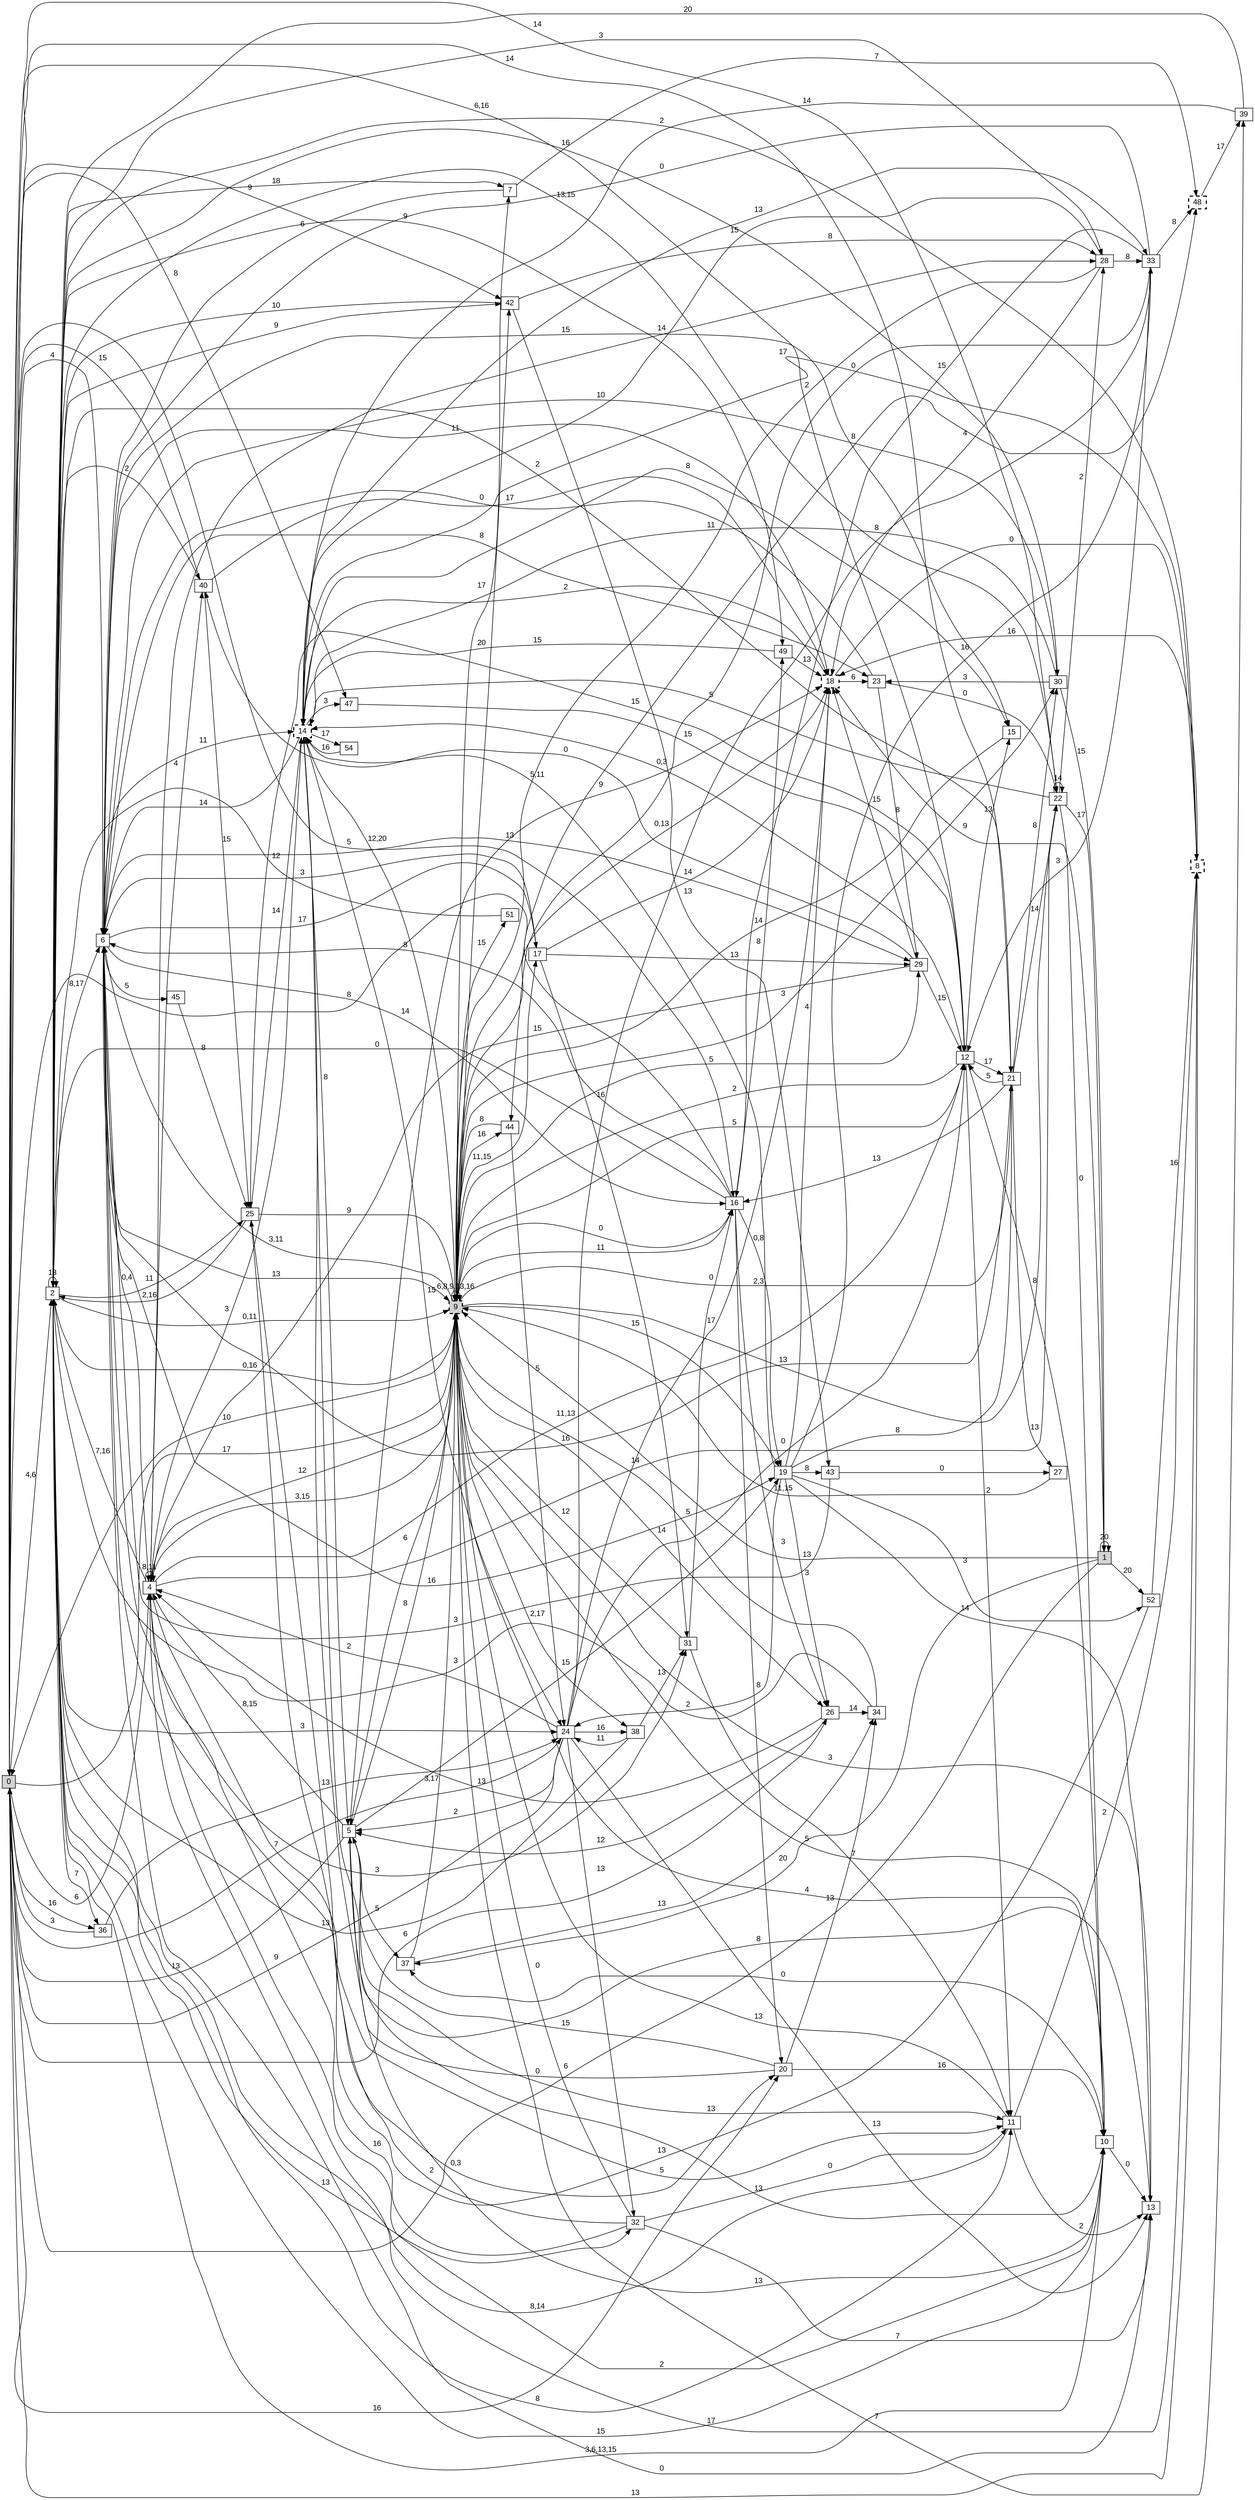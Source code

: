 digraph "NDFA" {
  rankdir=LR
  node [shape=box width=0.1 height=0.1 fontname=Arial]
  edge [fontname=Arial]
/* Estados */
 s0 [label="0" style="filled"] /* I:1 F:0 D:0 */
 s1 [label="1" style="filled"] /* I:1 F:0 D:0 */
 s2 [label="2" ] /* I:0 F:0 D:0 */
 s4 [label="4" ] /* I:0 F:0 D:0 */
 s5 [label="5" ] /* I:0 F:0 D:0 */
 s6 [label="6" ] /* I:0 F:0 D:0 */
 s7 [label="7" ] /* I:0 F:0 D:0 */
 s8 [label="8" style="bold,dashed"] /* I:0 F:1 D:0 */
 s9 [label="9" style="filled,bold,dashed"] /* I:1 F:1 D:0 */
 s10 [label="10" ] /* I:0 F:0 D:0 */
 s11 [label="11" ] /* I:0 F:0 D:0 */
 s12 [label="12" ] /* I:0 F:0 D:0 */
 s13 [label="13" ] /* I:0 F:0 D:0 */
 s14 [label="14" style="bold,dashed"] /* I:0 F:1 D:0 */
 s15 [label="15" ] /* I:0 F:0 D:0 */
 s16 [label="16" ] /* I:0 F:0 D:0 */
 s17 [label="17" ] /* I:0 F:0 D:0 */
 s18 [label="18" style="bold,dashed"] /* I:0 F:1 D:0 */
 s19 [label="19" ] /* I:0 F:0 D:0 */
 s20 [label="20" ] /* I:0 F:0 D:0 */
 s21 [label="21" ] /* I:0 F:0 D:0 */
 s22 [label="22" ] /* I:0 F:0 D:0 */
 s23 [label="23" ] /* I:0 F:0 D:0 */
 s24 [label="24" ] /* I:0 F:0 D:0 */
 s25 [label="25" ] /* I:0 F:0 D:0 */
 s26 [label="26" ] /* I:0 F:0 D:0 */
 s27 [label="27" ] /* I:0 F:0 D:0 */
 s28 [label="28" ] /* I:0 F:0 D:0 */
 s29 [label="29" ] /* I:0 F:0 D:0 */
 s30 [label="30" ] /* I:0 F:0 D:0 */
 s31 [label="31" ] /* I:0 F:0 D:0 */
 s32 [label="32" ] /* I:0 F:0 D:0 */
 s33 [label="33" ] /* I:0 F:0 D:0 */
 s34 [label="34" ] /* I:0 F:0 D:0 */
 s36 [label="36" ] /* I:0 F:0 D:0 */
 s37 [label="37" ] /* I:0 F:0 D:0 */
 s38 [label="38" ] /* I:0 F:0 D:0 */
 s39 [label="39" ] /* I:0 F:0 D:0 */
 s40 [label="40" ] /* I:0 F:0 D:0 */
 s42 [label="42" ] /* I:0 F:0 D:0 */
 s43 [label="43" ] /* I:0 F:0 D:0 */
 s44 [label="44" ] /* I:0 F:0 D:0 */
 s45 [label="45" ] /* I:0 F:0 D:0 */
 s47 [label="47" ] /* I:0 F:0 D:0 */
 s48 [label="48" style="bold,dashed"] /* I:0 F:1 D:0 */
 s49 [label="49" ] /* I:0 F:0 D:0 */
 s51 [label="51" ] /* I:0 F:0 D:0 */
 s52 [label="52" ] /* I:0 F:0 D:0 */
 s54 [label="54" ] /* I:0 F:0 D:0 */
/* Transiciones */
  s0 -> s2 [label="4,6"]
  s0 -> s4 [label="6"]
  s0 -> s6 [label="4"]
  s0 -> s8 [label="13"]
  s0 -> s9 [label="17"]
  s0 -> s12 [label="6,16"]
  s0 -> s16 [label="5"]
  s0 -> s20 [label="16"]
  s0 -> s21 [label="14"]
  s0 -> s22 [label="14"]
  s0 -> s24 [label="7"]
  s0 -> s26 [label="6"]
  s0 -> s36 [label="16"]
  s0 -> s42 [label="9"]
  s0 -> s47 [label="8"]
  s1 -> s0 [label="6"]
  s1 -> s1 [label="20"]
  s1 -> s9 [label="13"]
  s1 -> s18 [label="9"]
  s1 -> s37 [label="20"]
  s1 -> s52 [label="20"]
  s2 -> s2 [label="13"]
  s2 -> s6 [label="8,17"]
  s2 -> s7 [label="18"]
  s2 -> s9 [label="0,11"]
  s2 -> s10 [label="15"]
  s2 -> s11 [label="8"]
  s2 -> s21 [label="2"]
  s2 -> s24 [label="3"]
  s2 -> s25 [label="11"]
  s2 -> s28 [label="3"]
  s2 -> s30 [label="16"]
  s2 -> s32 [label="13"]
  s2 -> s36 [label="7"]
  s2 -> s40 [label="2"]
  s2 -> s42 [label="9"]
  s2 -> s49 [label="9"]
  s4 -> s2 [label="7,16"]
  s4 -> s4 [label="8,11"]
  s4 -> s9 [label="3,15"]
  s4 -> s10 [label="2"]
  s4 -> s12 [label="11,13"]
  s4 -> s20 [label="0,3"]
  s4 -> s22 [label="14"]
  s4 -> s28 [label="14"]
  s4 -> s40 [label="4"]
  s5 -> s0 [label="13"]
  s5 -> s4 [label="8,15"]
  s5 -> s9 [label="8"]
  s5 -> s10 [label="13"]
  s5 -> s11 [label="13"]
  s5 -> s18 [label="9"]
  s5 -> s19 [label="15"]
  s5 -> s37 [label="5"]
  s6 -> s4 [label="0,4"]
  s6 -> s9 [label="13"]
  s6 -> s13 [label="0"]
  s6 -> s14 [label="11"]
  s6 -> s15 [label="15"]
  s6 -> s16 [label="14"]
  s6 -> s17 [label="17"]
  s6 -> s18 [label="11"]
  s6 -> s19 [label="16"]
  s6 -> s23 [label="8"]
  s6 -> s29 [label="13"]
  s6 -> s31 [label="3"]
  s6 -> s45 [label="5"]
  s7 -> s6 [label="6"]
  s7 -> s48 [label="7"]
  s8 -> s2 [label="2"]
  s8 -> s4 [label="17"]
  s8 -> s14 [label="17"]
  s8 -> s18 [label="16"]
  s9 -> s0 [label="10"]
  s9 -> s2 [label="0,16"]
  s9 -> s4 [label="12"]
  s9 -> s5 [label="6"]
  s9 -> s6 [label="3,11"]
  s9 -> s7 [label="17"]
  s9 -> s9 [label="6,8,9,13,16"]
  s9 -> s10 [label="4"]
  s9 -> s12 [label="5"]
  s9 -> s14 [label="12,20"]
  s9 -> s16 [label="0"]
  s9 -> s17 [label="11,15"]
  s9 -> s18 [label="0,13"]
  s9 -> s19 [label="15"]
  s9 -> s21 [label="2,3"]
  s9 -> s22 [label="13"]
  s9 -> s26 [label="14"]
  s9 -> s29 [label="5"]
  s9 -> s30 [label="3"]
  s9 -> s38 [label="2,17"]
  s9 -> s39 [label="7"]
  s9 -> s42 [label="20"]
  s9 -> s44 [label="16"]
  s9 -> s48 [label="8"]
  s9 -> s51 [label="15"]
  s10 -> s2 [label="3,6,13,15"]
  s10 -> s5 [label="13"]
  s10 -> s9 [label="5"]
  s10 -> s13 [label="0"]
  s10 -> s37 [label="0"]
  s11 -> s2 [label="8,14"]
  s11 -> s8 [label="2"]
  s11 -> s9 [label="13"]
  s11 -> s13 [label="2"]
  s12 -> s9 [label="2"]
  s12 -> s10 [label="8"]
  s12 -> s11 [label="2"]
  s12 -> s14 [label="0,3"]
  s12 -> s15 [label="13"]
  s12 -> s21 [label="17"]
  s12 -> s25 [label="15"]
  s13 -> s9 [label="3"]
  s13 -> s14 [label="8"]
  s14 -> s4 [label="3"]
  s14 -> s5 [label="8"]
  s14 -> s6 [label="14"]
  s14 -> s15 [label="8"]
  s14 -> s24 [label="15"]
  s14 -> s33 [label="13"]
  s14 -> s47 [label="3"]
  s14 -> s54 [label="17"]
  s15 -> s9 [label="14"]
  s16 -> s0 [label="8"]
  s16 -> s2 [label="0"]
  s16 -> s6 [label="8"]
  s16 -> s9 [label="11"]
  s16 -> s19 [label="0,8"]
  s16 -> s20 [label="8"]
  s16 -> s26 [label="3"]
  s16 -> s49 [label="8"]
  s17 -> s6 [label="3"]
  s17 -> s18 [label="14"]
  s17 -> s29 [label="13"]
  s17 -> s31 [label="16"]
  s18 -> s8 [label="0"]
  s18 -> s14 [label="2"]
  s18 -> s23 [label="6"]
  s19 -> s13 [label="14"]
  s19 -> s14 [label="5,11"]
  s19 -> s18 [label="4"]
  s19 -> s21 [label="8"]
  s19 -> s24 [label="2"]
  s19 -> s26 [label="3"]
  s19 -> s33 [label="16"]
  s19 -> s43 [label="8"]
  s19 -> s52 [label="3"]
  s20 -> s5 [label="15"]
  s20 -> s10 [label="16"]
  s20 -> s14 [label="0"]
  s20 -> s34 [label="13"]
  s21 -> s6 [label="16"]
  s21 -> s12 [label="5"]
  s21 -> s16 [label="13"]
  s21 -> s22 [label="14"]
  s21 -> s27 [label="13"]
  s21 -> s30 [label="8"]
  s22 -> s1 [label="17"]
  s22 -> s2 [label="13,15"]
  s22 -> s10 [label="0"]
  s22 -> s14 [label="5"]
  s22 -> s22 [label="14"]
  s22 -> s28 [label="2"]
  s23 -> s6 [label="0"]
  s23 -> s22 [label="0"]
  s23 -> s29 [label="8"]
  s24 -> s0 [label="9"]
  s24 -> s4 [label="2"]
  s24 -> s5 [label="2"]
  s24 -> s12 [label="0"]
  s24 -> s13 [label="13"]
  s24 -> s18 [label="17"]
  s24 -> s32 [label="13"]
  s24 -> s33 [label="8"]
  s24 -> s38 [label="16"]
  s25 -> s2 [label="2,16"]
  s25 -> s9 [label="9"]
  s25 -> s11 [label="5"]
  s25 -> s14 [label="14"]
  s26 -> s4 [label="13"]
  s26 -> s5 [label="12"]
  s26 -> s34 [label="14"]
  s27 -> s9 [label="11,15"]
  s28 -> s9 [label="2"]
  s28 -> s14 [label="15"]
  s28 -> s18 [label="4"]
  s28 -> s33 [label="8"]
  s29 -> s4 [label="15"]
  s29 -> s12 [label="15"]
  s29 -> s18 [label="15"]
  s29 -> s40 [label="0"]
  s30 -> s1 [label="15"]
  s30 -> s6 [label="10"]
  s30 -> s14 [label="11"]
  s30 -> s23 [label="3"]
  s31 -> s9 [label="12"]
  s31 -> s11 [label="7"]
  s31 -> s16 [label="0"]
  s32 -> s4 [label="16"]
  s32 -> s9 [label="0"]
  s32 -> s11 [label="0"]
  s32 -> s13 [label="7"]
  s32 -> s25 [label="2"]
  s33 -> s6 [label="0"]
  s33 -> s12 [label="3"]
  s33 -> s16 [label="15"]
  s33 -> s44 [label="0"]
  s33 -> s48 [label="8"]
  s34 -> s2 [label="3"]
  s34 -> s9 [label="5"]
  s36 -> s0 [label="3"]
  s36 -> s24 [label="13"]
  s37 -> s9 [label="3,17"]
  s37 -> s34 [label="13"]
  s38 -> s2 [label="13"]
  s38 -> s24 [label="11"]
  s38 -> s31 [label="13"]
  s39 -> s2 [label="20"]
  s39 -> s14 [label="14"]
  s40 -> s0 [label="15"]
  s40 -> s18 [label="17"]
  s40 -> s25 [label="15"]
  s42 -> s2 [label="10"]
  s42 -> s28 [label="8"]
  s42 -> s43 [label="13"]
  s43 -> s6 [label="3"]
  s43 -> s27 [label="0"]
  s44 -> s9 [label="8"]
  s44 -> s24 [label="5"]
  s45 -> s25 [label="8"]
  s47 -> s12 [label="15"]
  s48 -> s39 [label="17"]
  s49 -> s14 [label="15"]
  s49 -> s18 [label="13"]
  s51 -> s2 [label="12"]
  s52 -> s6 [label="13"]
  s52 -> s8 [label="16"]
  s54 -> s14 [label="16"]
}

